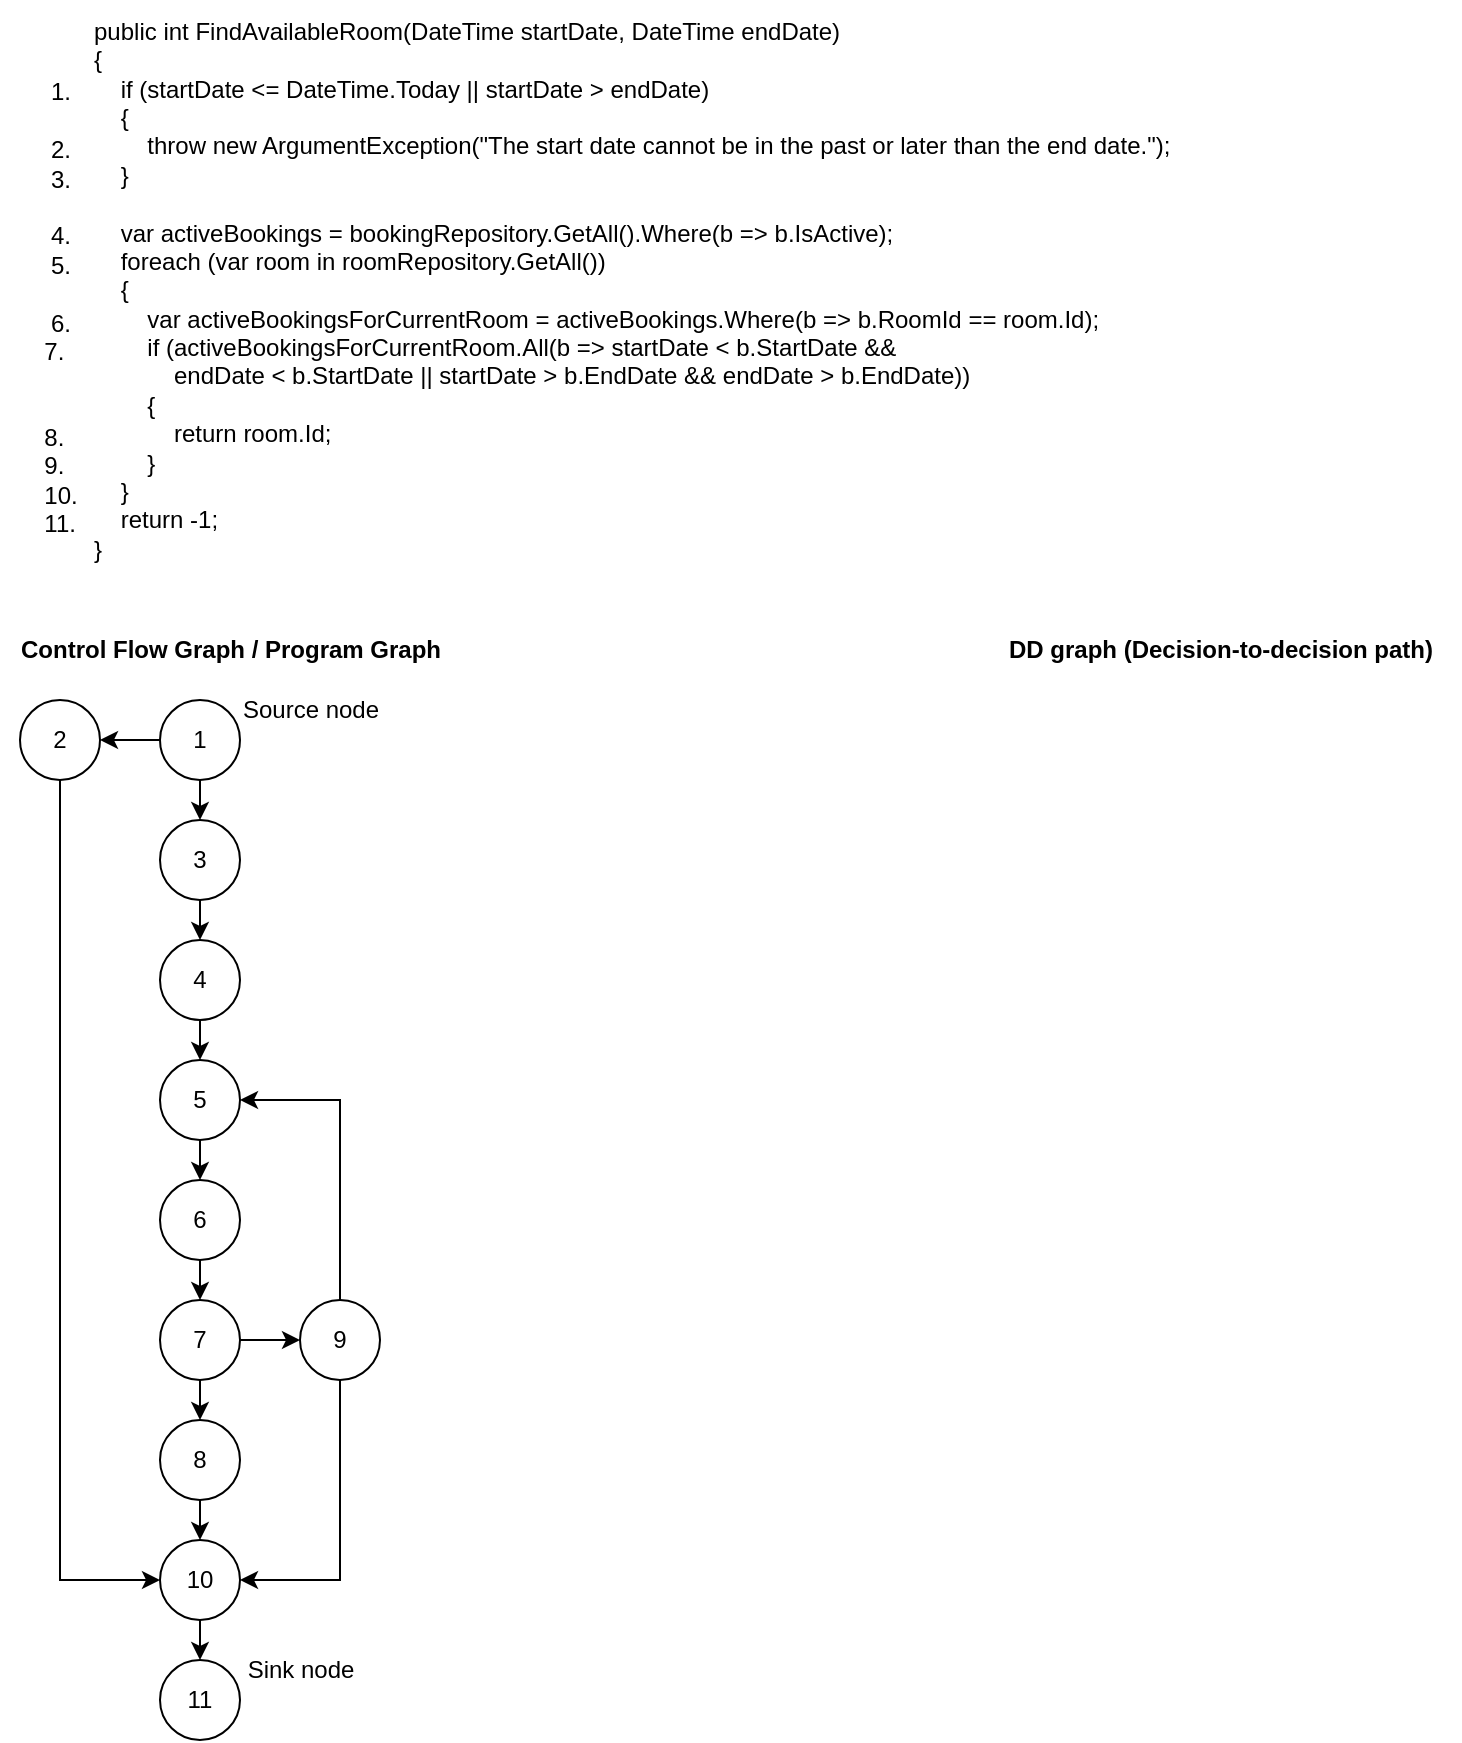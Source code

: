 <mxfile version="24.0.4" type="github" pages="2">
  <diagram name="FindAvailableRoom" id="GECmr9wY6oCdK8dZKXtr">
    <mxGraphModel dx="1434" dy="738" grid="1" gridSize="10" guides="1" tooltips="1" connect="1" arrows="1" fold="1" page="1" pageScale="1" pageWidth="827" pageHeight="1169" math="0" shadow="0">
      <root>
        <mxCell id="0" />
        <mxCell id="1" parent="0" />
        <mxCell id="ibUaoA9ocualU6aEqmoa-1" value="&lt;div&gt;public int FindAvailableRoom(DateTime startDate, DateTime endDate)&lt;/div&gt;&lt;div&gt;{&lt;/div&gt;&lt;div&gt;&amp;nbsp; &amp;nbsp; if (startDate &amp;lt;= DateTime.Today || startDate &amp;gt; endDate)&lt;/div&gt;&lt;div&gt;&amp;nbsp; &amp;nbsp; {&lt;/div&gt;&lt;div&gt;&amp;nbsp; &amp;nbsp; &amp;nbsp; &amp;nbsp; throw new ArgumentException(&quot;The start date cannot be in the past or later than the end date.&quot;);&lt;/div&gt;&lt;div&gt;&amp;nbsp; &amp;nbsp; }&lt;/div&gt;&lt;div&gt;&amp;nbsp; &amp;nbsp; &amp;nbsp; &amp;nbsp;&amp;nbsp;&lt;/div&gt;&lt;div&gt;&amp;nbsp; &amp;nbsp; var activeBookings = bookingRepository.GetAll().Where(b =&amp;gt; b.IsActive);&lt;/div&gt;&lt;div&gt;&amp;nbsp; &amp;nbsp; foreach (var room in roomRepository.GetAll())&amp;nbsp;&lt;/div&gt;&lt;div&gt;&amp;nbsp; &amp;nbsp; {&lt;/div&gt;&lt;div&gt;&amp;nbsp; &amp;nbsp; &amp;nbsp; &amp;nbsp; var activeBookingsForCurrentRoom = activeBookings.Where(b =&amp;gt; b.RoomId == room.Id);&lt;/div&gt;&lt;div&gt;&amp;nbsp; &amp;nbsp; &amp;nbsp; &amp;nbsp; if (activeBookingsForCurrentRoom.All(b =&amp;gt; startDate &amp;lt; b.StartDate &amp;amp;&amp;amp;&lt;/div&gt;&lt;div&gt;&amp;nbsp; &amp;nbsp; &amp;nbsp; &amp;nbsp; &amp;nbsp; &amp;nbsp; endDate &amp;lt; b.StartDate || startDate &amp;gt; b.EndDate &amp;amp;&amp;amp; endDate &amp;gt; b.EndDate))&lt;/div&gt;&lt;div&gt;&amp;nbsp; &amp;nbsp; &amp;nbsp; &amp;nbsp; {&lt;/div&gt;&lt;div&gt;&amp;nbsp; &amp;nbsp; &amp;nbsp; &amp;nbsp; &amp;nbsp; &amp;nbsp; return room.Id;&lt;/div&gt;&lt;div&gt;&amp;nbsp; &amp;nbsp; &amp;nbsp; &amp;nbsp; }&lt;/div&gt;&lt;div&gt;&amp;nbsp; &amp;nbsp; }&lt;/div&gt;&lt;div&gt;&amp;nbsp; &amp;nbsp; return -1;&lt;/div&gt;&lt;div&gt;}&lt;/div&gt;" style="text;html=1;align=left;verticalAlign=middle;resizable=0;points=[];autosize=1;strokeColor=none;fillColor=none;" vertex="1" parent="1">
          <mxGeometry x="45" y="10" width="560" height="290" as="geometry" />
        </mxCell>
        <mxCell id="ibUaoA9ocualU6aEqmoa-2" value="&lt;div&gt;&lt;span style=&quot;background-color: initial;&quot;&gt;1.&lt;/span&gt;&lt;br&gt;&lt;/div&gt;&lt;div&gt;&lt;br&gt;&lt;/div&gt;&lt;div&gt;2.&lt;/div&gt;&lt;div&gt;3.&lt;/div&gt;&lt;div&gt;&lt;br&gt;&lt;/div&gt;&lt;div&gt;4.&lt;/div&gt;&lt;div&gt;5.&lt;/div&gt;&lt;div&gt;&lt;br&gt;&lt;/div&gt;&lt;div&gt;6.&lt;/div&gt;&lt;div style=&quot;text-align: left;&quot;&gt;7.&lt;/div&gt;&lt;div style=&quot;text-align: left;&quot;&gt;&lt;br&gt;&lt;/div&gt;&lt;div style=&quot;text-align: left;&quot;&gt;&lt;br&gt;&lt;/div&gt;&lt;div style=&quot;text-align: left;&quot;&gt;8.&lt;/div&gt;&lt;div style=&quot;text-align: left;&quot;&gt;9.&lt;/div&gt;&lt;div style=&quot;text-align: left;&quot;&gt;10.&lt;/div&gt;&lt;div style=&quot;text-align: left;&quot;&gt;11.&lt;/div&gt;" style="text;html=1;align=center;verticalAlign=middle;resizable=0;points=[];autosize=1;strokeColor=none;fillColor=none;" vertex="1" parent="1">
          <mxGeometry x="10" y="44" width="40" height="240" as="geometry" />
        </mxCell>
        <mxCell id="ibUaoA9ocualU6aEqmoa-3" value="&lt;b&gt;Control Flow Graph / Program Graph&lt;/b&gt;" style="text;html=1;align=center;verticalAlign=middle;resizable=0;points=[];autosize=1;strokeColor=none;fillColor=none;" vertex="1" parent="1">
          <mxGeometry y="320" width="230" height="30" as="geometry" />
        </mxCell>
        <mxCell id="ibUaoA9ocualU6aEqmoa-4" value="&lt;b&gt;DD graph (Decision-to-decision path)&lt;/b&gt;" style="text;html=1;align=center;verticalAlign=middle;resizable=0;points=[];autosize=1;strokeColor=none;fillColor=none;" vertex="1" parent="1">
          <mxGeometry x="490" y="320" width="240" height="30" as="geometry" />
        </mxCell>
        <mxCell id="ibUaoA9ocualU6aEqmoa-5" value="1" style="ellipse;whiteSpace=wrap;html=1;aspect=fixed;" vertex="1" parent="1">
          <mxGeometry x="80" y="360" width="40" height="40" as="geometry" />
        </mxCell>
        <mxCell id="ibUaoA9ocualU6aEqmoa-6" value="Source node" style="text;html=1;align=center;verticalAlign=middle;resizable=0;points=[];autosize=1;strokeColor=none;fillColor=none;" vertex="1" parent="1">
          <mxGeometry x="110" y="350" width="90" height="30" as="geometry" />
        </mxCell>
        <mxCell id="ibUaoA9ocualU6aEqmoa-7" value="2" style="ellipse;whiteSpace=wrap;html=1;aspect=fixed;" vertex="1" parent="1">
          <mxGeometry x="10" y="360" width="40" height="40" as="geometry" />
        </mxCell>
        <mxCell id="ibUaoA9ocualU6aEqmoa-8" value="3" style="ellipse;whiteSpace=wrap;html=1;aspect=fixed;" vertex="1" parent="1">
          <mxGeometry x="80" y="420" width="40" height="40" as="geometry" />
        </mxCell>
        <mxCell id="ibUaoA9ocualU6aEqmoa-9" value="4" style="ellipse;whiteSpace=wrap;html=1;aspect=fixed;" vertex="1" parent="1">
          <mxGeometry x="80" y="480" width="40" height="40" as="geometry" />
        </mxCell>
        <mxCell id="ibUaoA9ocualU6aEqmoa-10" value="5" style="ellipse;whiteSpace=wrap;html=1;aspect=fixed;" vertex="1" parent="1">
          <mxGeometry x="80" y="540" width="40" height="40" as="geometry" />
        </mxCell>
        <mxCell id="ibUaoA9ocualU6aEqmoa-11" value="6" style="ellipse;whiteSpace=wrap;html=1;aspect=fixed;" vertex="1" parent="1">
          <mxGeometry x="80" y="600" width="40" height="40" as="geometry" />
        </mxCell>
        <mxCell id="ibUaoA9ocualU6aEqmoa-12" value="7" style="ellipse;whiteSpace=wrap;html=1;aspect=fixed;" vertex="1" parent="1">
          <mxGeometry x="80" y="660" width="40" height="40" as="geometry" />
        </mxCell>
        <mxCell id="ibUaoA9ocualU6aEqmoa-13" value="8" style="ellipse;whiteSpace=wrap;html=1;aspect=fixed;" vertex="1" parent="1">
          <mxGeometry x="80" y="720" width="40" height="40" as="geometry" />
        </mxCell>
        <mxCell id="ibUaoA9ocualU6aEqmoa-14" value="10" style="ellipse;whiteSpace=wrap;html=1;aspect=fixed;" vertex="1" parent="1">
          <mxGeometry x="80" y="780" width="40" height="40" as="geometry" />
        </mxCell>
        <mxCell id="ibUaoA9ocualU6aEqmoa-15" value="11" style="ellipse;whiteSpace=wrap;html=1;aspect=fixed;" vertex="1" parent="1">
          <mxGeometry x="80" y="840" width="40" height="40" as="geometry" />
        </mxCell>
        <mxCell id="ibUaoA9ocualU6aEqmoa-16" value="9" style="ellipse;whiteSpace=wrap;html=1;aspect=fixed;" vertex="1" parent="1">
          <mxGeometry x="150" y="660" width="40" height="40" as="geometry" />
        </mxCell>
        <mxCell id="ibUaoA9ocualU6aEqmoa-17" value="" style="edgeStyle=none;orthogonalLoop=1;jettySize=auto;html=1;rounded=0;entryX=1;entryY=0.5;entryDx=0;entryDy=0;exitX=0;exitY=0.5;exitDx=0;exitDy=0;" edge="1" parent="1" source="ibUaoA9ocualU6aEqmoa-5" target="ibUaoA9ocualU6aEqmoa-7">
          <mxGeometry width="100" relative="1" as="geometry">
            <mxPoint x="180" y="450" as="sourcePoint" />
            <mxPoint x="280" y="450" as="targetPoint" />
            <Array as="points" />
          </mxGeometry>
        </mxCell>
        <mxCell id="ibUaoA9ocualU6aEqmoa-18" value="" style="edgeStyle=none;orthogonalLoop=1;jettySize=auto;html=1;rounded=0;entryX=0.5;entryY=0;entryDx=0;entryDy=0;exitX=0.5;exitY=1;exitDx=0;exitDy=0;" edge="1" parent="1" source="ibUaoA9ocualU6aEqmoa-5" target="ibUaoA9ocualU6aEqmoa-8">
          <mxGeometry width="100" relative="1" as="geometry">
            <mxPoint x="120" y="420" as="sourcePoint" />
            <mxPoint x="220" y="420" as="targetPoint" />
            <Array as="points" />
          </mxGeometry>
        </mxCell>
        <mxCell id="ibUaoA9ocualU6aEqmoa-20" value="" style="edgeStyle=none;orthogonalLoop=1;jettySize=auto;html=1;rounded=0;entryX=0.5;entryY=0;entryDx=0;entryDy=0;exitX=0.5;exitY=1;exitDx=0;exitDy=0;" edge="1" parent="1" source="ibUaoA9ocualU6aEqmoa-8" target="ibUaoA9ocualU6aEqmoa-9">
          <mxGeometry width="100" relative="1" as="geometry">
            <mxPoint x="110" y="470" as="sourcePoint" />
            <mxPoint x="210" y="470" as="targetPoint" />
            <Array as="points" />
          </mxGeometry>
        </mxCell>
        <mxCell id="ibUaoA9ocualU6aEqmoa-21" value="" style="edgeStyle=none;orthogonalLoop=1;jettySize=auto;html=1;rounded=0;exitX=0.5;exitY=1;exitDx=0;exitDy=0;entryX=0.5;entryY=0;entryDx=0;entryDy=0;" edge="1" parent="1" source="ibUaoA9ocualU6aEqmoa-9" target="ibUaoA9ocualU6aEqmoa-10">
          <mxGeometry width="100" relative="1" as="geometry">
            <mxPoint x="110" y="510" as="sourcePoint" />
            <mxPoint x="210" y="510" as="targetPoint" />
            <Array as="points" />
          </mxGeometry>
        </mxCell>
        <mxCell id="ibUaoA9ocualU6aEqmoa-22" value="" style="edgeStyle=none;orthogonalLoop=1;jettySize=auto;html=1;rounded=0;exitX=0.5;exitY=1;exitDx=0;exitDy=0;entryX=0.5;entryY=0;entryDx=0;entryDy=0;" edge="1" parent="1" source="ibUaoA9ocualU6aEqmoa-10" target="ibUaoA9ocualU6aEqmoa-11">
          <mxGeometry width="100" relative="1" as="geometry">
            <mxPoint x="200" y="580" as="sourcePoint" />
            <mxPoint x="300" y="580" as="targetPoint" />
            <Array as="points" />
          </mxGeometry>
        </mxCell>
        <mxCell id="ibUaoA9ocualU6aEqmoa-23" value="" style="edgeStyle=none;orthogonalLoop=1;jettySize=auto;html=1;rounded=0;exitX=0.5;exitY=1;exitDx=0;exitDy=0;entryX=0.5;entryY=0;entryDx=0;entryDy=0;" edge="1" parent="1" source="ibUaoA9ocualU6aEqmoa-11" target="ibUaoA9ocualU6aEqmoa-12">
          <mxGeometry width="100" relative="1" as="geometry">
            <mxPoint x="230" y="620" as="sourcePoint" />
            <mxPoint x="330" y="620" as="targetPoint" />
            <Array as="points" />
          </mxGeometry>
        </mxCell>
        <mxCell id="ibUaoA9ocualU6aEqmoa-25" value="" style="edgeStyle=none;orthogonalLoop=1;jettySize=auto;html=1;rounded=0;exitX=0.5;exitY=1;exitDx=0;exitDy=0;entryX=0.5;entryY=0;entryDx=0;entryDy=0;" edge="1" parent="1" source="ibUaoA9ocualU6aEqmoa-12" target="ibUaoA9ocualU6aEqmoa-13">
          <mxGeometry width="100" relative="1" as="geometry">
            <mxPoint x="270" y="700" as="sourcePoint" />
            <mxPoint x="370" y="700" as="targetPoint" />
            <Array as="points" />
          </mxGeometry>
        </mxCell>
        <mxCell id="ibUaoA9ocualU6aEqmoa-26" value="" style="edgeStyle=none;orthogonalLoop=1;jettySize=auto;html=1;rounded=0;exitX=0.5;exitY=1;exitDx=0;exitDy=0;entryX=0.5;entryY=0;entryDx=0;entryDy=0;" edge="1" parent="1" source="ibUaoA9ocualU6aEqmoa-13" target="ibUaoA9ocualU6aEqmoa-14">
          <mxGeometry width="100" relative="1" as="geometry">
            <mxPoint x="240" y="760" as="sourcePoint" />
            <mxPoint x="340" y="760" as="targetPoint" />
            <Array as="points" />
          </mxGeometry>
        </mxCell>
        <mxCell id="ibUaoA9ocualU6aEqmoa-27" value="" style="edgeStyle=none;orthogonalLoop=1;jettySize=auto;html=1;rounded=0;exitX=0.5;exitY=1;exitDx=0;exitDy=0;entryX=0.5;entryY=0;entryDx=0;entryDy=0;" edge="1" parent="1" source="ibUaoA9ocualU6aEqmoa-14" target="ibUaoA9ocualU6aEqmoa-15">
          <mxGeometry width="100" relative="1" as="geometry">
            <mxPoint x="180" y="820" as="sourcePoint" />
            <mxPoint x="280" y="820" as="targetPoint" />
            <Array as="points" />
          </mxGeometry>
        </mxCell>
        <mxCell id="ibUaoA9ocualU6aEqmoa-28" value="" style="edgeStyle=none;orthogonalLoop=1;jettySize=auto;html=1;rounded=0;exitX=0.5;exitY=1;exitDx=0;exitDy=0;entryX=0;entryY=0.5;entryDx=0;entryDy=0;" edge="1" parent="1" source="ibUaoA9ocualU6aEqmoa-7" target="ibUaoA9ocualU6aEqmoa-14">
          <mxGeometry width="100" relative="1" as="geometry">
            <mxPoint x="240" y="760" as="sourcePoint" />
            <mxPoint x="340" y="760" as="targetPoint" />
            <Array as="points">
              <mxPoint x="30" y="800" />
            </Array>
          </mxGeometry>
        </mxCell>
        <mxCell id="ibUaoA9ocualU6aEqmoa-29" value="" style="edgeStyle=none;orthogonalLoop=1;jettySize=auto;html=1;rounded=0;exitX=1;exitY=0.5;exitDx=0;exitDy=0;entryX=0;entryY=0.5;entryDx=0;entryDy=0;" edge="1" parent="1" source="ibUaoA9ocualU6aEqmoa-12" target="ibUaoA9ocualU6aEqmoa-16">
          <mxGeometry width="100" relative="1" as="geometry">
            <mxPoint x="270" y="650" as="sourcePoint" />
            <mxPoint x="370" y="650" as="targetPoint" />
            <Array as="points" />
          </mxGeometry>
        </mxCell>
        <mxCell id="ibUaoA9ocualU6aEqmoa-30" value="" style="edgeStyle=none;orthogonalLoop=1;jettySize=auto;html=1;rounded=0;exitX=0.5;exitY=0;exitDx=0;exitDy=0;entryX=1;entryY=0.5;entryDx=0;entryDy=0;" edge="1" parent="1" source="ibUaoA9ocualU6aEqmoa-16" target="ibUaoA9ocualU6aEqmoa-10">
          <mxGeometry width="100" relative="1" as="geometry">
            <mxPoint x="200" y="630" as="sourcePoint" />
            <mxPoint x="300" y="630" as="targetPoint" />
            <Array as="points">
              <mxPoint x="170" y="560" />
            </Array>
          </mxGeometry>
        </mxCell>
        <mxCell id="ibUaoA9ocualU6aEqmoa-31" value="" style="edgeStyle=none;orthogonalLoop=1;jettySize=auto;html=1;rounded=0;exitX=0.5;exitY=1;exitDx=0;exitDy=0;entryX=1;entryY=0.5;entryDx=0;entryDy=0;" edge="1" parent="1" source="ibUaoA9ocualU6aEqmoa-16" target="ibUaoA9ocualU6aEqmoa-14">
          <mxGeometry width="100" relative="1" as="geometry">
            <mxPoint x="260" y="680" as="sourcePoint" />
            <mxPoint x="360" y="680" as="targetPoint" />
            <Array as="points">
              <mxPoint x="170" y="800" />
            </Array>
          </mxGeometry>
        </mxCell>
        <mxCell id="ibUaoA9ocualU6aEqmoa-32" value="Sink node" style="text;html=1;align=center;verticalAlign=middle;resizable=0;points=[];autosize=1;strokeColor=none;fillColor=none;" vertex="1" parent="1">
          <mxGeometry x="110" y="830" width="80" height="30" as="geometry" />
        </mxCell>
      </root>
    </mxGraphModel>
  </diagram>
  <diagram id="9ViAL8n-cF3U2N7R95r8" name="GetFullyOccupiedDates">
    <mxGraphModel dx="1434" dy="1907" grid="1" gridSize="10" guides="1" tooltips="1" connect="1" arrows="1" fold="1" page="1" pageScale="1" pageWidth="827" pageHeight="1169" math="0" shadow="0">
      <root>
        <mxCell id="0" />
        <mxCell id="1" parent="0" />
        <mxCell id="_FpC0XtVZpHmiKjNLCnq-2" value="&lt;div&gt;&amp;nbsp;public int FindAvailableRoom(DateTime startDate, DateTime endDate)&lt;/div&gt;&lt;div&gt;&amp;nbsp;{&lt;/div&gt;&lt;div&gt;1.&amp;nbsp; &amp;nbsp; &amp;nbsp;if (startDate &amp;lt;= DateTime.Today || startDate &amp;gt; endDate)&lt;/div&gt;&lt;div&gt;2.&amp;nbsp; &amp;nbsp; &amp;nbsp; &amp;nbsp; throw new ArgumentException(&quot;The start date cannot be in the past or later than the end date.&quot;);&lt;/div&gt;&lt;div&gt;&lt;br&gt;&lt;/div&gt;&lt;div&gt;3.&amp;nbsp; &amp;nbsp; var activeBookings = bookingRepository.GetAll().Where(b =&amp;gt; b.IsActive);&lt;/div&gt;&lt;div&gt;4.&amp;nbsp; &amp;nbsp; foreach (var room in roomRepository.GetAll())&lt;/div&gt;&lt;div&gt;&amp;nbsp; &amp;nbsp; &amp;nbsp; &amp;nbsp;{&lt;/div&gt;&lt;div&gt;5.&amp;nbsp; &amp;nbsp; &amp;nbsp; &amp;nbsp; &amp;nbsp;var activeBookingsForCurrentRoom = activeBookings.Where(b =&amp;gt; b.RoomId == room.Id);&lt;/div&gt;&lt;div&gt;6.&amp;nbsp; &amp;nbsp; &amp;nbsp; &amp;nbsp; &amp;nbsp;if (activeBookingsForCurrentRoom.All(b =&amp;gt; &lt;/div&gt;&lt;div&gt;&amp;nbsp; &amp;nbsp; &amp;nbsp; &amp;nbsp; &amp;nbsp; &amp;nbsp; &amp;nbsp; &amp;nbsp;endDate &amp;lt; b.StartDate || startDate &amp;gt; b.EndDate &amp;amp;&amp;amp; endDate &amp;gt; b.EndDate))&lt;/div&gt;&lt;div&gt;&amp;nbsp; &amp;nbsp; &amp;nbsp; &amp;nbsp; &amp;nbsp; &amp;nbsp;{&lt;/div&gt;&lt;div&gt;7.&amp;nbsp; &amp;nbsp; &amp;nbsp; &amp;nbsp; &amp;nbsp; &amp;nbsp; &amp;nbsp;return room.Id;&lt;/div&gt;&lt;div&gt;8.&amp;nbsp; &amp;nbsp; &amp;nbsp; &amp;nbsp; }&lt;/div&gt;&lt;div&gt;&amp;nbsp; &amp;nbsp; &amp;nbsp; &amp;nbsp;}&lt;/div&gt;&lt;div&gt;9.&amp;nbsp; &amp;nbsp;return -1;&lt;/div&gt;&lt;div&gt;&amp;nbsp;}&lt;/div&gt;" style="text;html=1;align=left;verticalAlign=middle;resizable=0;points=[];autosize=1;strokeColor=none;fillColor=none;" vertex="1" parent="1">
          <mxGeometry x="200" y="-60" width="570" height="260" as="geometry" />
        </mxCell>
        <mxCell id="_FpC0XtVZpHmiKjNLCnq-6" value="1" style="ellipse;whiteSpace=wrap;html=1;" vertex="1" parent="1">
          <mxGeometry x="150" y="340" width="50" height="50" as="geometry" />
        </mxCell>
        <mxCell id="_FpC0XtVZpHmiKjNLCnq-7" value="Source node" style="text;html=1;align=center;verticalAlign=middle;resizable=0;points=[];autosize=1;strokeColor=none;fillColor=none;" vertex="1" parent="1">
          <mxGeometry x="190" y="320" width="90" height="30" as="geometry" />
        </mxCell>
        <mxCell id="_FpC0XtVZpHmiKjNLCnq-8" value="2" style="ellipse;whiteSpace=wrap;html=1;" vertex="1" parent="1">
          <mxGeometry x="50" y="340" width="50" height="50" as="geometry" />
        </mxCell>
        <mxCell id="_FpC0XtVZpHmiKjNLCnq-9" value="" style="edgeStyle=none;orthogonalLoop=1;jettySize=auto;html=1;rounded=0;entryX=1;entryY=0.5;entryDx=0;entryDy=0;exitX=0;exitY=0.5;exitDx=0;exitDy=0;" edge="1" parent="1" source="_FpC0XtVZpHmiKjNLCnq-6" target="_FpC0XtVZpHmiKjNLCnq-8">
          <mxGeometry width="100" relative="1" as="geometry">
            <mxPoint x="90" y="440" as="sourcePoint" />
            <mxPoint x="190" y="440" as="targetPoint" />
            <Array as="points" />
          </mxGeometry>
        </mxCell>
        <mxCell id="_FpC0XtVZpHmiKjNLCnq-10" value="3" style="ellipse;whiteSpace=wrap;html=1;" vertex="1" parent="1">
          <mxGeometry x="150" y="420" width="50" height="50" as="geometry" />
        </mxCell>
        <mxCell id="_FpC0XtVZpHmiKjNLCnq-11" value="4" style="ellipse;whiteSpace=wrap;html=1;" vertex="1" parent="1">
          <mxGeometry x="150" y="500" width="50" height="50" as="geometry" />
        </mxCell>
        <mxCell id="_FpC0XtVZpHmiKjNLCnq-14" value="5" style="ellipse;whiteSpace=wrap;html=1;" vertex="1" parent="1">
          <mxGeometry x="150" y="580" width="50" height="50" as="geometry" />
        </mxCell>
        <mxCell id="_FpC0XtVZpHmiKjNLCnq-16" value="" style="edgeStyle=none;orthogonalLoop=1;jettySize=auto;html=1;rounded=0;entryX=0.5;entryY=0;entryDx=0;entryDy=0;exitX=0.5;exitY=1;exitDx=0;exitDy=0;" edge="1" parent="1" source="_FpC0XtVZpHmiKjNLCnq-6" target="_FpC0XtVZpHmiKjNLCnq-10">
          <mxGeometry width="100" relative="1" as="geometry">
            <mxPoint x="290" y="480" as="sourcePoint" />
            <mxPoint x="390" y="480" as="targetPoint" />
            <Array as="points" />
          </mxGeometry>
        </mxCell>
        <mxCell id="_FpC0XtVZpHmiKjNLCnq-17" value="" style="edgeStyle=none;orthogonalLoop=1;jettySize=auto;html=1;rounded=0;exitX=0.5;exitY=1;exitDx=0;exitDy=0;entryX=0.5;entryY=0;entryDx=0;entryDy=0;" edge="1" parent="1" source="_FpC0XtVZpHmiKjNLCnq-10" target="_FpC0XtVZpHmiKjNLCnq-11">
          <mxGeometry width="100" relative="1" as="geometry">
            <mxPoint x="250" y="480" as="sourcePoint" />
            <mxPoint x="350" y="480" as="targetPoint" />
            <Array as="points" />
          </mxGeometry>
        </mxCell>
        <mxCell id="_FpC0XtVZpHmiKjNLCnq-18" value="" style="edgeStyle=none;orthogonalLoop=1;jettySize=auto;html=1;rounded=0;exitX=0.5;exitY=1;exitDx=0;exitDy=0;entryX=0.5;entryY=0;entryDx=0;entryDy=0;" edge="1" parent="1" source="_FpC0XtVZpHmiKjNLCnq-11" target="_FpC0XtVZpHmiKjNLCnq-14">
          <mxGeometry width="100" relative="1" as="geometry">
            <mxPoint x="280" y="560" as="sourcePoint" />
            <mxPoint x="380" y="560" as="targetPoint" />
            <Array as="points" />
          </mxGeometry>
        </mxCell>
        <mxCell id="_FpC0XtVZpHmiKjNLCnq-19" value="6" style="ellipse;whiteSpace=wrap;html=1;" vertex="1" parent="1">
          <mxGeometry x="150" y="660" width="50" height="50" as="geometry" />
        </mxCell>
        <mxCell id="_FpC0XtVZpHmiKjNLCnq-21" value="7" style="ellipse;whiteSpace=wrap;html=1;" vertex="1" parent="1">
          <mxGeometry x="100" y="740" width="50" height="50" as="geometry" />
        </mxCell>
        <mxCell id="_FpC0XtVZpHmiKjNLCnq-23" value="" style="edgeStyle=none;orthogonalLoop=1;jettySize=auto;html=1;rounded=0;exitX=0.5;exitY=1;exitDx=0;exitDy=0;entryX=0.5;entryY=0;entryDx=0;entryDy=0;" edge="1" parent="1" source="_FpC0XtVZpHmiKjNLCnq-14" target="_FpC0XtVZpHmiKjNLCnq-19">
          <mxGeometry width="100" relative="1" as="geometry">
            <mxPoint x="310" y="640" as="sourcePoint" />
            <mxPoint x="410" y="640" as="targetPoint" />
            <Array as="points" />
          </mxGeometry>
        </mxCell>
        <mxCell id="_FpC0XtVZpHmiKjNLCnq-24" value="" style="edgeStyle=none;orthogonalLoop=1;jettySize=auto;html=1;rounded=0;exitX=0;exitY=1;exitDx=0;exitDy=0;entryX=0.68;entryY=0.04;entryDx=0;entryDy=0;entryPerimeter=0;" edge="1" parent="1" source="_FpC0XtVZpHmiKjNLCnq-19" target="_FpC0XtVZpHmiKjNLCnq-21">
          <mxGeometry width="100" relative="1" as="geometry">
            <mxPoint x="360" y="660" as="sourcePoint" />
            <mxPoint x="460" y="660" as="targetPoint" />
            <Array as="points" />
          </mxGeometry>
        </mxCell>
        <mxCell id="_FpC0XtVZpHmiKjNLCnq-25" value="8" style="ellipse;whiteSpace=wrap;html=1;" vertex="1" parent="1">
          <mxGeometry x="210" y="740" width="50" height="50" as="geometry" />
        </mxCell>
        <mxCell id="_FpC0XtVZpHmiKjNLCnq-26" value="" style="edgeStyle=none;orthogonalLoop=1;jettySize=auto;html=1;rounded=0;exitX=1;exitY=1;exitDx=0;exitDy=0;entryX=0.32;entryY=0.08;entryDx=0;entryDy=0;entryPerimeter=0;" edge="1" parent="1" source="_FpC0XtVZpHmiKjNLCnq-19" target="_FpC0XtVZpHmiKjNLCnq-25">
          <mxGeometry width="100" relative="1" as="geometry">
            <mxPoint x="220" y="700" as="sourcePoint" />
            <mxPoint x="320" y="700" as="targetPoint" />
            <Array as="points" />
          </mxGeometry>
        </mxCell>
        <mxCell id="_FpC0XtVZpHmiKjNLCnq-28" value="" style="curved=1;endArrow=classic;html=1;rounded=0;entryX=1;entryY=0.5;entryDx=0;entryDy=0;exitX=1;exitY=0;exitDx=0;exitDy=0;" edge="1" parent="1" source="_FpC0XtVZpHmiKjNLCnq-25" target="_FpC0XtVZpHmiKjNLCnq-11">
          <mxGeometry width="50" height="50" relative="1" as="geometry">
            <mxPoint x="320" y="540" as="sourcePoint" />
            <mxPoint x="360" y="490" as="targetPoint" />
            <Array as="points">
              <mxPoint x="300" y="610" />
              <mxPoint x="300" y="580" />
              <mxPoint x="270" y="540" />
            </Array>
          </mxGeometry>
        </mxCell>
        <mxCell id="_FpC0XtVZpHmiKjNLCnq-29" value="9" style="ellipse;whiteSpace=wrap;html=1;" vertex="1" parent="1">
          <mxGeometry x="150" y="810" width="50" height="50" as="geometry" />
        </mxCell>
        <mxCell id="_FpC0XtVZpHmiKjNLCnq-30" value="" style="edgeStyle=none;orthogonalLoop=1;jettySize=auto;html=1;rounded=0;entryX=0;entryY=0;entryDx=0;entryDy=0;exitX=0.7;exitY=0.98;exitDx=0;exitDy=0;exitPerimeter=0;" edge="1" parent="1" source="_FpC0XtVZpHmiKjNLCnq-21" target="_FpC0XtVZpHmiKjNLCnq-29">
          <mxGeometry width="100" relative="1" as="geometry">
            <mxPoint x="340" y="970" as="sourcePoint" />
            <mxPoint x="440" y="970" as="targetPoint" />
            <Array as="points" />
          </mxGeometry>
        </mxCell>
        <mxCell id="_FpC0XtVZpHmiKjNLCnq-31" value="" style="edgeStyle=none;orthogonalLoop=1;jettySize=auto;html=1;rounded=0;exitX=0.26;exitY=1.02;exitDx=0;exitDy=0;exitPerimeter=0;entryX=1;entryY=0;entryDx=0;entryDy=0;" edge="1" parent="1" source="_FpC0XtVZpHmiKjNLCnq-25" target="_FpC0XtVZpHmiKjNLCnq-29">
          <mxGeometry width="100" relative="1" as="geometry">
            <mxPoint x="310" y="850" as="sourcePoint" />
            <mxPoint x="410" y="850" as="targetPoint" />
            <Array as="points" />
          </mxGeometry>
        </mxCell>
        <mxCell id="_FpC0XtVZpHmiKjNLCnq-32" value="Sink node" style="text;html=1;align=center;verticalAlign=middle;resizable=0;points=[];autosize=1;strokeColor=none;fillColor=none;" vertex="1" parent="1">
          <mxGeometry x="190" y="848" width="80" height="30" as="geometry" />
        </mxCell>
        <mxCell id="_FpC0XtVZpHmiKjNLCnq-33" value="Control Flow Graph / Program Graph" style="text;html=1;align=center;verticalAlign=middle;resizable=0;points=[];autosize=1;strokeColor=none;fillColor=none;fontStyle=1" vertex="1" parent="1">
          <mxGeometry x="40" y="290" width="220" height="30" as="geometry" />
        </mxCell>
        <mxCell id="_FpC0XtVZpHmiKjNLCnq-34" value="&lt;div&gt;public int FindAvailableRoom(DateTime startDate, DateTime endDate)&lt;/div&gt;&lt;div&gt;{&lt;/div&gt;&lt;div&gt;&amp;nbsp; &amp;nbsp; if (startDate &amp;lt;= DateTime.Today || startDate &amp;gt; endDate)&lt;/div&gt;&lt;div&gt;&amp;nbsp; &amp;nbsp; {&lt;/div&gt;&lt;div&gt;&amp;nbsp; &amp;nbsp; &amp;nbsp; &amp;nbsp; throw new ArgumentException(&quot;The start date cannot be in the past or later than the end date.&quot;);&lt;/div&gt;&lt;div&gt;&amp;nbsp; &amp;nbsp; }&lt;/div&gt;&lt;div&gt;&amp;nbsp; &amp;nbsp; &amp;nbsp; &amp;nbsp;&amp;nbsp;&lt;/div&gt;&lt;div&gt;&amp;nbsp; &amp;nbsp; var activeBookings = bookingRepository.GetAll().Where(b =&amp;gt; b.IsActive);&lt;/div&gt;&lt;div&gt;&amp;nbsp; &amp;nbsp; foreach (var room in roomRepository.GetAll())&amp;nbsp;&lt;/div&gt;&lt;div&gt;&amp;nbsp; &amp;nbsp; {&lt;/div&gt;&lt;div&gt;&amp;nbsp; &amp;nbsp; &amp;nbsp; &amp;nbsp; var activeBookingsForCurrentRoom = activeBookings.Where(b =&amp;gt; b.RoomId == room.Id);&lt;/div&gt;&lt;div&gt;&amp;nbsp; &amp;nbsp; &amp;nbsp; &amp;nbsp; if (activeBookingsForCurrentRoom.All(b =&amp;gt; startDate &amp;lt; b.StartDate &amp;amp;&amp;amp;&lt;/div&gt;&lt;div&gt;&amp;nbsp; &amp;nbsp; &amp;nbsp; &amp;nbsp; &amp;nbsp; &amp;nbsp; endDate &amp;lt; b.StartDate || startDate &amp;gt; b.EndDate &amp;amp;&amp;amp; endDate &amp;gt; b.EndDate))&lt;/div&gt;&lt;div&gt;&amp;nbsp; &amp;nbsp; &amp;nbsp; &amp;nbsp; {&lt;/div&gt;&lt;div&gt;&amp;nbsp; &amp;nbsp; &amp;nbsp; &amp;nbsp; &amp;nbsp; &amp;nbsp; return room.Id;&lt;/div&gt;&lt;div&gt;&amp;nbsp; &amp;nbsp; &amp;nbsp; &amp;nbsp; }&lt;/div&gt;&lt;div&gt;&amp;nbsp; &amp;nbsp; }&lt;/div&gt;&lt;div&gt;&amp;nbsp; &amp;nbsp; return -1;&lt;/div&gt;&lt;div&gt;}&lt;/div&gt;" style="text;html=1;align=left;verticalAlign=middle;resizable=0;points=[];autosize=1;strokeColor=none;fillColor=none;" vertex="1" parent="1">
          <mxGeometry x="500" y="295" width="560" height="290" as="geometry" />
        </mxCell>
        <mxCell id="_FpC0XtVZpHmiKjNLCnq-35" value="&lt;div&gt;&lt;span style=&quot;background-color: initial;&quot;&gt;1.&lt;/span&gt;&lt;br&gt;&lt;/div&gt;&lt;div&gt;&lt;br&gt;&lt;/div&gt;&lt;div&gt;2.&lt;/div&gt;&lt;div&gt;3.&lt;/div&gt;&lt;div&gt;&lt;br&gt;&lt;/div&gt;&lt;div&gt;4.&lt;/div&gt;&lt;div&gt;5.&lt;/div&gt;&lt;div&gt;&lt;br&gt;&lt;/div&gt;&lt;div&gt;6.&lt;/div&gt;&lt;div style=&quot;text-align: left;&quot;&gt;7.&lt;/div&gt;&lt;div style=&quot;text-align: left;&quot;&gt;&lt;br&gt;&lt;/div&gt;&lt;div style=&quot;text-align: left;&quot;&gt;&lt;br&gt;&lt;/div&gt;&lt;div style=&quot;text-align: left;&quot;&gt;8.&lt;/div&gt;&lt;div style=&quot;text-align: left;&quot;&gt;9.&lt;/div&gt;&lt;div style=&quot;text-align: left;&quot;&gt;10.&lt;/div&gt;&lt;div style=&quot;text-align: left;&quot;&gt;11.&lt;/div&gt;" style="text;html=1;align=center;verticalAlign=middle;resizable=0;points=[];autosize=1;strokeColor=none;fillColor=none;" vertex="1" parent="1">
          <mxGeometry x="465" y="329" width="40" height="240" as="geometry" />
        </mxCell>
      </root>
    </mxGraphModel>
  </diagram>
</mxfile>
